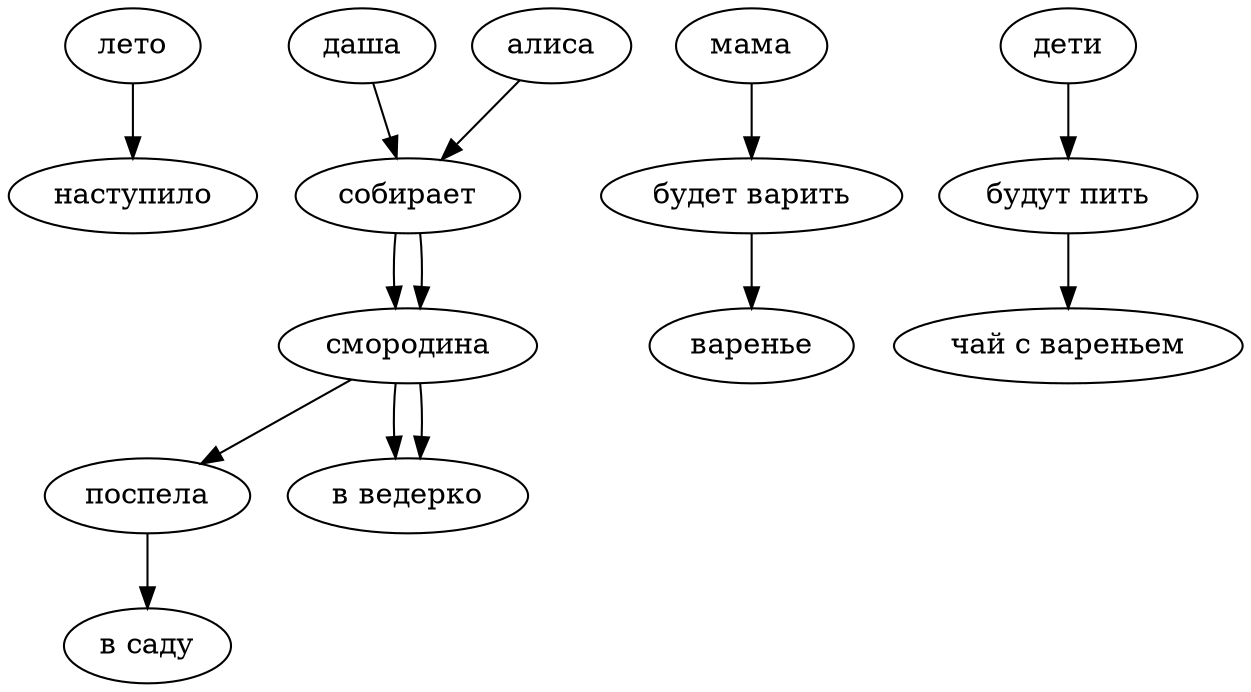 digraph textgraph {
   "лето" -> "наступило";
   "смородина" -> "поспела" -> "в саду";
   "даша" -> "собирает" -> "смородина" -> "в ведерко";
   "алиса" -> "собирает" -> "смородина" -> "в ведерко";
   "мама" -> "будет варить" -> "варенье";
   "дети" -> "будут пить" -> "чай с вареньем";
}